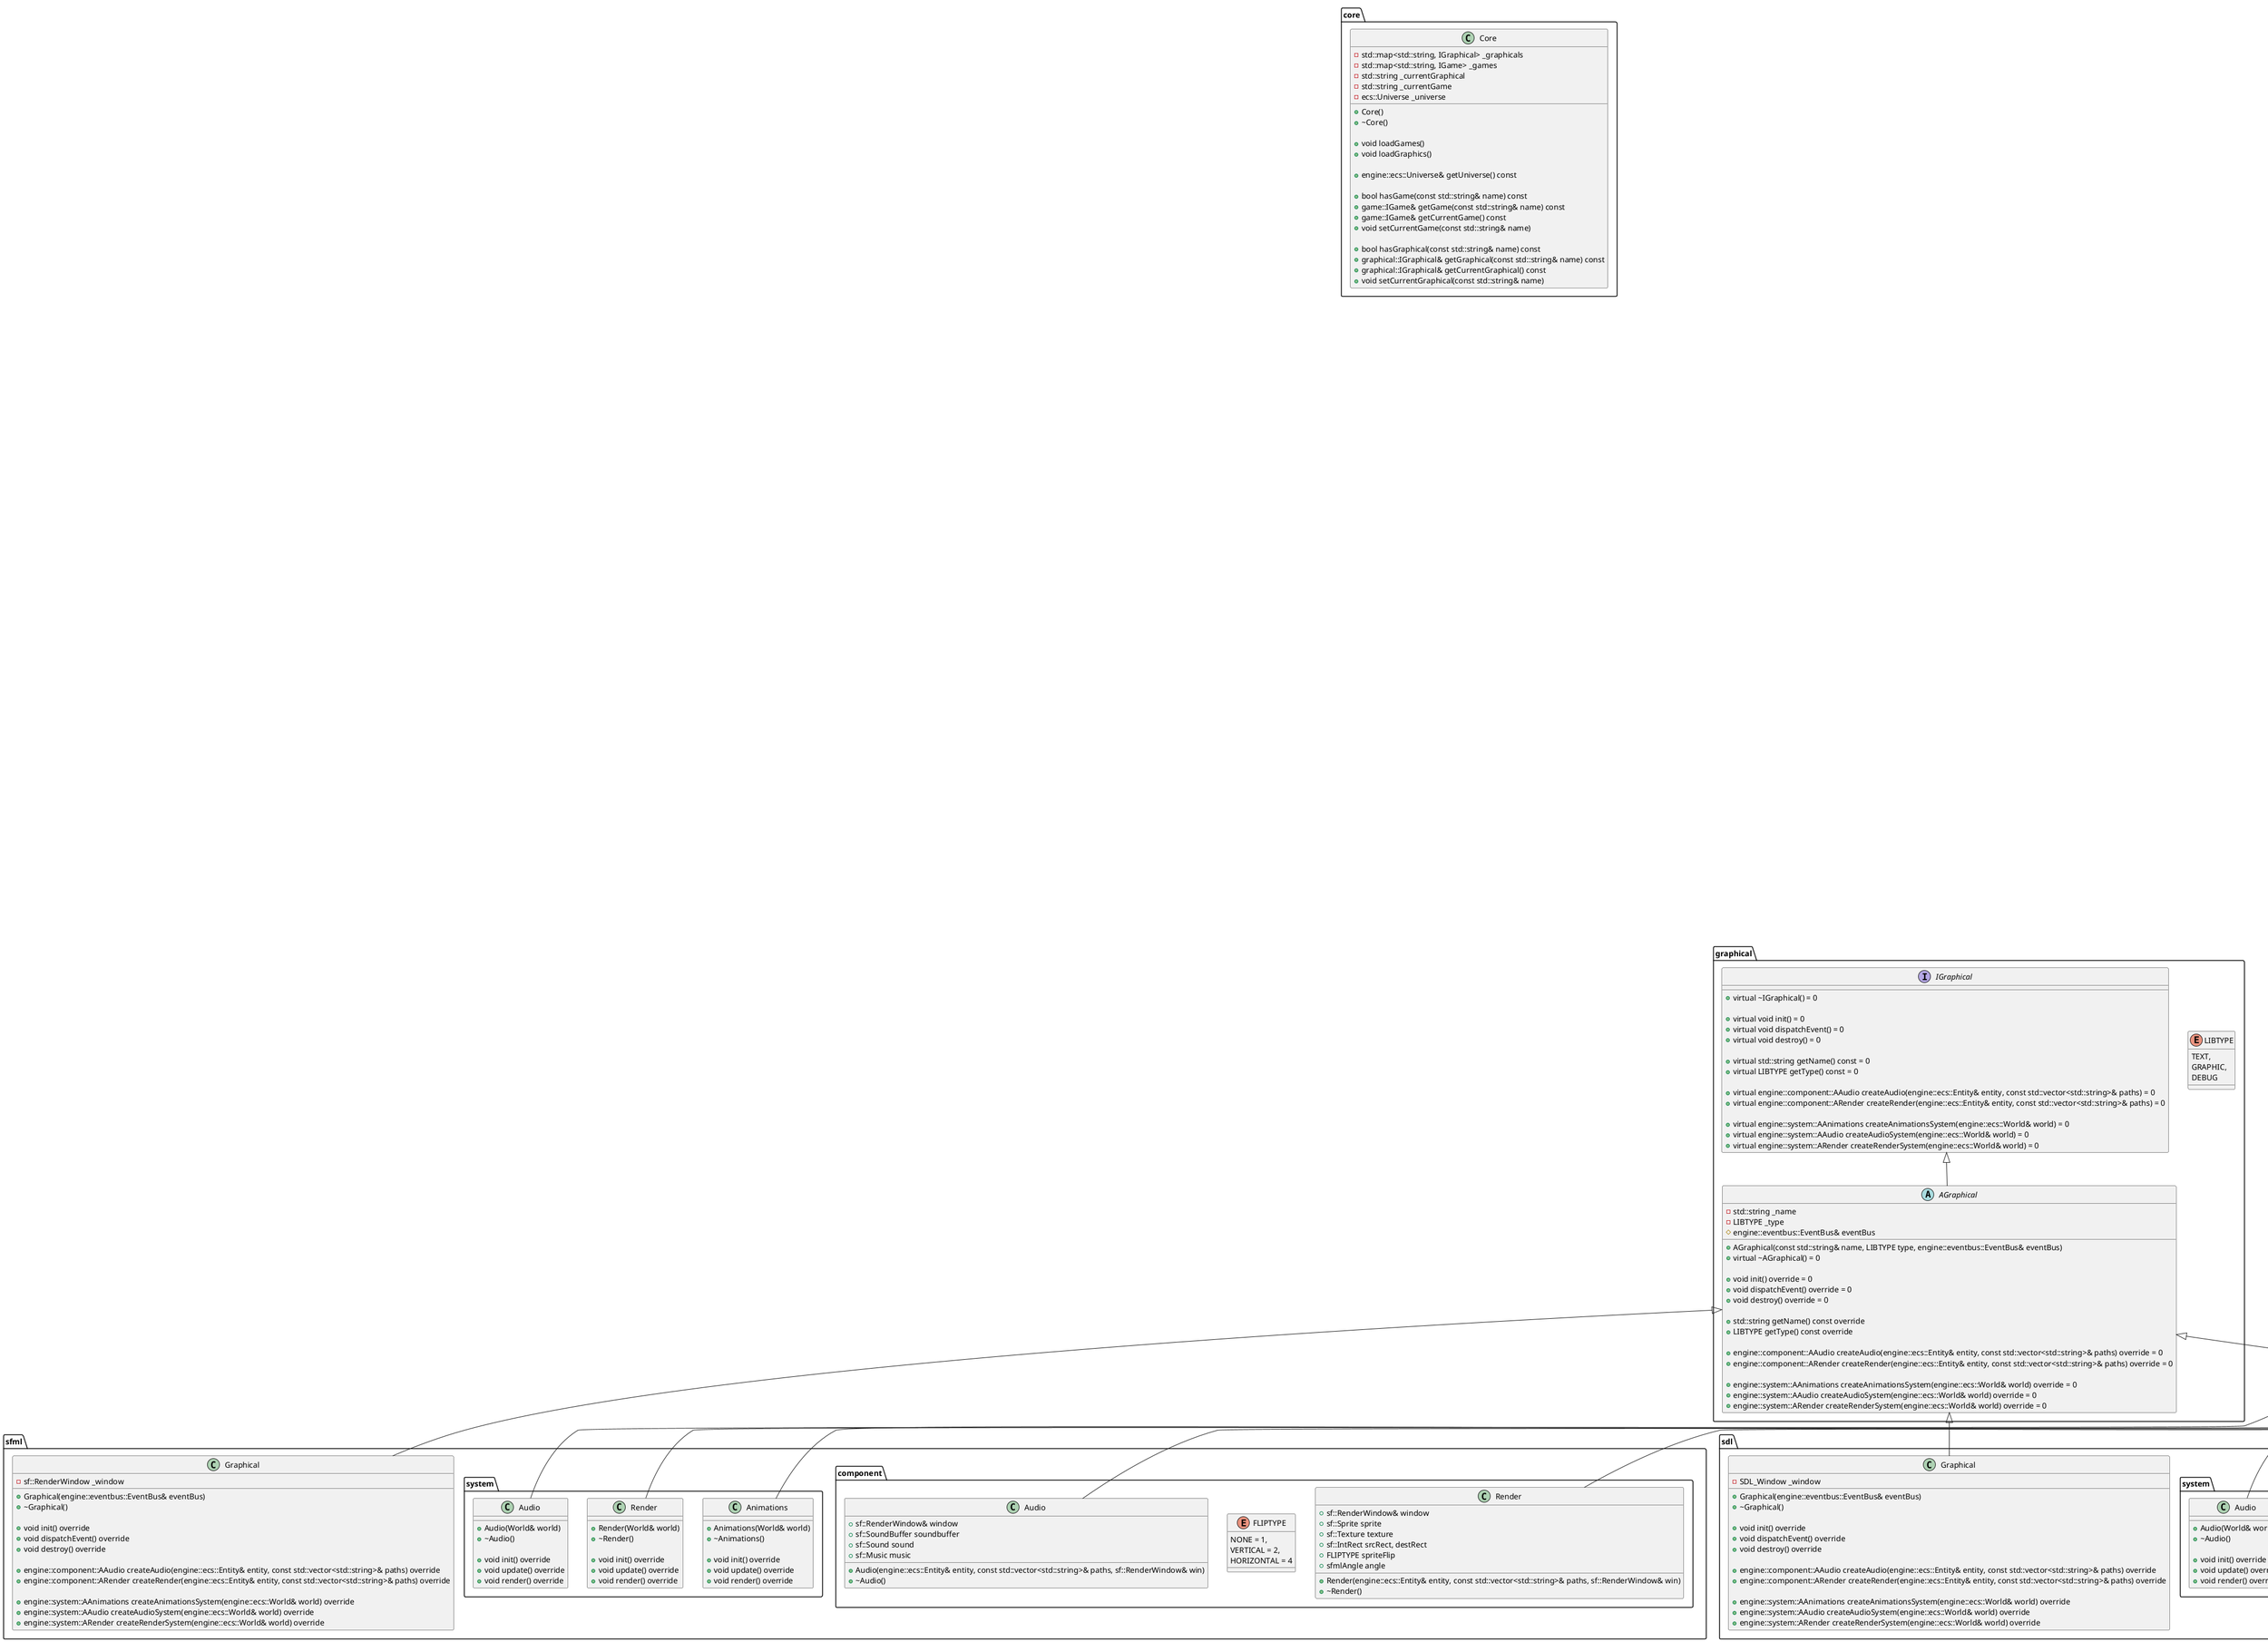 @startuml Arcade

namespace core {
    class Core {
        - std::map<std::string, IGraphical> _graphicals
        - std::map<std::string, IGame> _games
        - std::string _currentGraphical
        - std::string _currentGame
        - ecs::Universe _universe

        + Core()
        + ~Core()

        + void loadGames()
        + void loadGraphics()

        + engine::ecs::Universe& getUniverse() const

        + bool hasGame(const std::string& name) const
        + game::IGame& getGame(const std::string& name) const
        + game::IGame& getCurrentGame() const
        + void setCurrentGame(const std::string& name)

        + bool hasGraphical(const std::string& name) const
        + graphical::IGraphical& getGraphical(const std::string& name) const
        + graphical::IGraphical& getCurrentGraphical() const
        + void setCurrentGraphical(const std::string& name)
    }
}

namespace engine {

    namespace ecs {
        class Universe {
            - std::map<std::string, World> _worlds
            - std::string _currentWorld
            - eventbus::EventBus _eventbus

            + Universe()
            + ~Universe()

            + void init()
            + void update()
            + void render()

            + eventbus::EventBus& getEventBus()

            + World& createWorld(const std::string& name)
            + bool hasWorld(const std::string& name) const
            + World& getWorld(const std::string& name) const
            + World& getCurrentWorld() const
            + void setCurrentWorld(const std::string& name)
            + void deleteWorld(const std::string& name)
        }
        World <-- Universe

        class World {
            - Universe& _universe
            - std::vector<std::reference_wrapper<Entity>> _entities
            - std::map<std::string, std::vector<std::reference_wrapper<Entity>>> _groups
            - std::map<std::type_index, std::reference_wrapper<ASystem>> _systems

            + World(Universe& universe)
            + ~World()

            + void init()
            + void update()
            + void render()

            + Universe& getUniverse() const

            + Entity& createEntity()
            + template<typename... TArgs> std::vector<std::reference_wrapper<Entity>> getEntities() const
            + void deleteEntity(Entity& entity)

            + void addToGroup(Entity& entity, const std::string& group)
            + bool hasGroup(Entity& entity, const std::string& group) const
            + std::vector<std::reference_wrapper<Entity>>& getGroup(const std::string& group) const
            + void removeFromGroup(Entity& entity, const std::string& group)

            + template <typename T, typename... TArgs> T& addSystem(TArgs&&... mArgs)
            + template <typename T = void, typename... TArgs> bool hasSystems() const
            + template <typename T> T& getSystem() const
            + template <typename T> void removeSystem()
        }
        Universe <-- World
        Entity <-- World
        ASystem <-- World

        class Entity {
            - World& _world
            - std::map<std::type_index, std::reference_wrapper<AComponent>> _components

            + Entity(World& world)
            + ~Entity()

            + World& getWorld() const

            + template <typename T, typename... TArgs> T& addComponent(TArgs&&... mArgs)
            + template <typename T = void, typename ...TArgs> bool hasComponents() const
            + template <typename T> T& getComponent() const
            + template <typename T> void removeComponent()
        }
        World <-- Entity
        AComponent <-- Entity

        interface IComponent {
            + virtual ~IComponent() = 0

            + Entity& getEntity() const = 0
        }

        abstract AComponent {
            # Entity& _entity

            + AComponent(Entity& entity)
            + ~AComponent() override = 0

            + Entity& getEntity() const override
        }
        IComponent <|-- AComponent
        Entity <-- AComponent

        interface ISystem {
            + virtual ~ISystem() = 0

            + World& getWorld() const = 0

            + virtual void init() = 0
            + virtual void update() = 0
            + virtual void render() = 0
        }

        abstract ASystem {
            # World& _world

            + ASystem(World& world)
            + ~ASystem() override = 0

            + World& getWorld() const override

            + virtual void init() = 0
            + virtual void update() = 0
            + virtual void render() = 0
        }
        ISystem <|-- ASystem
        World <-- ASystem
    }

}

namespace engine {

    namespace component {
        abstract AAudio {
            + AAudio(Entity& entity, const std::vector<std::string>& paths)
            + virtual ~AAudio() = 0

            + const std::vector<std::string> paths
        }
        engine.ecs.AComponent <|-- AAudio

        abstract ARender {
            + ARender(Entity& entity, const std::vector<std::string>& paths)
            + virtual ~ARender() = 0

            + const std::vector<std::string> paths
        }
        engine.ecs.AComponent <|-- ARender

        abstract AAI {
            + AAI(Entity& entity)
            + virtual ~AAI() = 0
        }
        engine.ecs.AComponent <|-- AAI

        abstract AUser {
            + AUser(Entity& entity)
            + virtual ~AUser() = 0
        }
        engine.ecs.AComponent <|-- AUser

        class Animations {
            + Animations(Entity& entity, const std::map<std::string, type::Animation>& list)
            + ~Animations()

            + const std::map<std::string, type::Animation> list
            + std::string currentAnimation
        }
        engine.ecs.AComponent <|-- Animations

        class Hitbox {
            + Hitbox(Entity& entity, int width, int height)
            + ~Hitbox()

            + int width
            + int height
        }
        engine.ecs.AComponent <|-- Hitbox

        class Motion {
            + Motion(Entity& entity, Vector2D velocity, Vector2D acceleration)
            + ~Motion()

            + Vector2D velocity
            + Vector2D acceleration
        }
        engine.ecs.AComponent <|-- Motion

        class Size {
            + Size(Entity& entity, int width, int height)
            + ~Size()

            + int width
            + int height
        }
        engine.ecs.AComponent <|-- Size

        class Transform {
            + Transform(Entity& entity, Vector2D position, int layer)
            + ~Transform()

            + Vector2D position
            + int layer
        }
        engine.ecs.AComponent <|-- Transform
    }

}

namespace engine {

    namespace system {
        ' Use component.Animations and component.Size
        abstract AAnimations {
            + AAnimations(World& world)
            + virtual ~AAnimations() = 0

            + void init() override
            + void update() override
            + void render() override
        }
        engine.ecs.ASystem <|-- AAnimations

        ' Use component.AAudio
        abstract AAudio {
            + AAudio(World& world)
            + virtual ~AAudio() = 0

            + void init() override
            + void update() override
            + void render() override
        }
        engine.ecs.ASystem <|-- AAudio

        ' Use component.ARender and component.Transform
        abstract ARender {
            + ARender(World& world)
            + virtual ~ARender() = 0

            + void init() override
            + void update() override
            + void render() override
        }
        engine.ecs.ASystem <|-- ARender

        ' Use component.AAI and component.Motion
        abstract AAI {
            + AAI(World& world)
            + virtual ~AAI() = 0

            + void init() override
            + void update() override
            + void render() override
        }
        engine.ecs.ASystem <|-- AAI

        ' Use component.Motion and component.AUser
        abstract AUser {
            + AUser(World& world)
            + virtual ~AUser() = 0

            + void init() override
            + void update() override
            + void render() override
        }
        engine.ecs.ASystem <|-- AUser

        ' Use component.Motion and component.Transform
        class Movement {
            + Movement(World& world)
            + ~Movement()

            + void init() override
            + void update() override
            + void render() override
        }
        engine.ecs.ASystem <|-- Movement

        ' Use component.Hitbox and component.Transform
        class Physics {
            + Physics(World& world)
            + ~Physics()

            + void init() override
            + void update() override
            + void render() override
        }
        engine.ecs.ASystem <|-- Physics
    }

}

namespace engine {

    namespace eventbus {
        ' template <typename T, typename E>
        ' using Callback = void (T::*)(E&)

        abstract AEvent {
            + AEvent()
            + virtual ~AEvent() = 0
        }

        interface ICallbackHandler {
            + virtual ~ICallbackHandler() = 0

            + virtual void call(AEvent& event) = 0
        }
        EventBus +-- ICallbackHandler

        ' template <typename T, typename E>
        class CallbackHandler {
            - T& _subscriber
            - Callback _callback

            + CallbackHandler(T& subscriber, Callback<T, E> callback)
            + ~CallbackHandler() override

            + void call(AEvent& event) override
        }
        ICallbackHandler <|-- CallbackHandler
        EventBus +-- CallbackHandler

        class EventBus {
            - std::map<std::type_index, CallbackHandler*> _subscribers

            + EventBus()
            + ~EventBus()

            + template <typename T, typename E> void subscribe(T& subscriber, Callback<T, E> callback)
            + void unsubscribe()
            + template <typename E> void publish(E& event)
        }
    }

}

namespace engine {

    namespace event {
        class Collision {
            + Collision(ecs::Entity& ent1, ecs::Entity& ent2)
            + ~Collision()

            + ecs::Entity& entity1
            + ecs::Entity& entity2
        }
        engine.eventbus.AEvent <|-- Collision

        enum KEYCODE {
            KEY_UNKNOWN = -1,
            KEY_A, KEY_B, KEY_C, KEY_D, KEY_E,
            KEY_F, KEY_G, KEY_H, KEY_I, KEY_J,
            KEY_K, KEY_L, KEY_M, KEY_N, KEY_O,
            KEY_P, KEY_Q, KEY_R, KEY_S, KEY_T,
            KEY_U, KEY_V, KEY_W, KEY_X, KEY_Y,
            KEY_Z,
            KEY_0, KEY_1, KEY_2, KEY_3, KEY_4,
            KEY_5, KEY_6, KEY_7, KEY_8, KEY_9,
            KEY_ESCAPE, KEY_LCONTROL, KEY_LSHIFT, KEY_LALT, KEY_LSYSTEM,
            KEY_RCONTROL, KEY_RSHIFT, KEY_RALT, KEY_RSYSTEM, KEY_MENU,
            KEY_LBRACKET, KEY_RBRACKET, KEY_SEMICOLON, KEY_COMMA, KEY_PERIOD,
            KEY_QUOTE, KEY_SLASH, KEY_BACKSLASH, KEY_TILDE, KEY_EQUAL,
            KEY_HYPHEN, KEY_SPACE, KEY_ENTER, KEY_BACKSPACE, KEY_TAB,
            KEY_PAGEUP, KEY_PAGEDOWN, KEY_END, KEY_HOME, KEY_INSERT,
            KEY_DELETE, KEY_ADD, KEY_SUBTRACT, KEY_MULTIPLY, KEY_DIVIDE,
            KEY_LEFT, KEY_RIGHT, KEY_UP, KEY_DOWN,
            KEY_NUM0, KEY_NUM1, KEY_NUM2, KEY_NUM3, KEY_NUM4,
            KEY_NUM5, KEY_NUM6, KEY_NUM7, KEY_NUM8, KEY_NUM9,
            KEY_F1, KEY_F2, KEY_F3, KEY_F4, KEY_F5,
            KEY_F6, KEY_F7, KEY_F8, KEY_F9, KEY_F10,
            KEY_F11, KEY_F12, KEY_F13, KEY_F14, KEY_F15,
            KEY_PAUSE, KEY_KEYCOUNT
        }
        Input +-- KEYCODE

        class Input {
            + Input()
            + ~Input()

            + KEYCODE code
        }
        engine.eventbus.AEvent <|-- Input
    }

}

namespace engine {

    namespace type {
        class Animation {
            + int row
            + int frames
            + int speed
        }

        class Vector2D {
            + int x
            + int y
        }
    }

}

namespace graphical {
    enum LIBTYPE {
        TEXT,
        GRAPHIC,
        DEBUG
    }

    interface IGraphical {
        + virtual ~IGraphical() = 0

        + virtual void init() = 0
        + virtual void dispatchEvent() = 0
        + virtual void destroy() = 0

        + virtual std::string getName() const = 0
        + virtual LIBTYPE getType() const = 0

        + virtual engine::component::AAudio createAudio(engine::ecs::Entity& entity, const std::vector<std::string>& paths) = 0
        + virtual engine::component::ARender createRender(engine::ecs::Entity& entity, const std::vector<std::string>& paths) = 0

        + virtual engine::system::AAnimations createAnimationsSystem(engine::ecs::World& world) = 0
        + virtual engine::system::AAudio createAudioSystem(engine::ecs::World& world) = 0
        + virtual engine::system::ARender createRenderSystem(engine::ecs::World& world) = 0
    }

    abstract AGraphical {
        - std::string _name
        - LIBTYPE _type
        # engine::eventbus::EventBus& eventBus

        + AGraphical(const std::string& name, LIBTYPE type, engine::eventbus::EventBus& eventBus)
        + virtual ~AGraphical() = 0

        + void init() override = 0
        + void dispatchEvent() override = 0
        + void destroy() override = 0

        + std::string getName() const override
        + LIBTYPE getType() const override

        + engine::component::AAudio createAudio(engine::ecs::Entity& entity, const std::vector<std::string>& paths) override = 0
        + engine::component::ARender createRender(engine::ecs::Entity& entity, const std::vector<std::string>& paths) override = 0

        + engine::system::AAnimations createAnimationsSystem(engine::ecs::World& world) override = 0
        + engine::system::AAudio createAudioSystem(engine::ecs::World& world) override = 0
        + engine::system::ARender createRenderSystem(engine::ecs::World& world) override = 0
    }
    IGraphical <|-- AGraphical
}

namespace sfml {
    class Graphical {
        - sf::RenderWindow _window

        + Graphical(engine::eventbus::EventBus& eventBus)
        + ~Graphical()

        + void init() override
        + void dispatchEvent() override
        + void destroy() override

        + engine::component::AAudio createAudio(engine::ecs::Entity& entity, const std::vector<std::string>& paths) override
        + engine::component::ARender createRender(engine::ecs::Entity& entity, const std::vector<std::string>& paths) override

        + engine::system::AAnimations createAnimationsSystem(engine::ecs::World& world) override
        + engine::system::AAudio createAudioSystem(engine::ecs::World& world) override
        + engine::system::ARender createRenderSystem(engine::ecs::World& world) override
    }
    graphical.AGraphical <|-- Graphical

    namespace component {
        class Audio {
            + sf::RenderWindow& window
            + sf::SoundBuffer soundbuffer
            + sf::Sound sound
            + sf::Music music

            + Audio(engine::ecs::Entity& entity, const std::vector<std::string>& paths, sf::RenderWindow& win)
            + ~Audio()
        }
        engine.component.AAudio <|-- Audio

        enum FLIPTYPE {
            NONE = 1,
            VERTICAL = 2,
            HORIZONTAL = 4
        }

        ' using sfmlAngle = float
        class Render {
            + sf::RenderWindow& window
            + sf::Sprite sprite
            + sf::Texture texture
            + sf::IntRect srcRect, destRect
            + FLIPTYPE spriteFlip
            + sfmlAngle angle

            + Render(engine::ecs::Entity& entity, const std::vector<std::string>& paths, sf::RenderWindow& win)
            + ~Render()
        }
        engine.component.ARender <|-- Render
    }

    namespace system {
        class Animations {
            + Animations(World& world)
            + ~Animations()

            + void init() override
            + void update() override
            + void render() override
        }
        engine.system.AAnimations <|-- Animations

        class Audio {
            + Audio(World& world)
            + ~Audio()

            + void init() override
            + void update() override
            + void render() override
        }
        engine.system.AAudio <|-- Audio

        class Render {
            + Render(World& world)
            + ~Render()

            + void init() override
            + void update() override
            + void render() override
        }
        engine.system.ARender <|-- Render
    }
}

namespace sdl {
    class Graphical {
        - SDL_Window _window

        + Graphical(engine::eventbus::EventBus& eventBus)
        + ~Graphical()

        + void init() override
        + void dispatchEvent() override
        + void destroy() override

        + engine::component::AAudio createAudio(engine::ecs::Entity& entity, const std::vector<std::string>& paths) override
        + engine::component::ARender createRender(engine::ecs::Entity& entity, const std::vector<std::string>& paths) override

        + engine::system::AAnimations createAnimationsSystem(engine::ecs::World& world) override
        + engine::system::AAudio createAudioSystem(engine::ecs::World& world) override
        + engine::system::ARender createRenderSystem(engine::ecs::World& world) override
    }
    graphical.AGraphical <|-- Graphical

    namespace component {
        class Audio {
            + SDL_Window& window
            + Mix_Music music

            + Audio(engine::ecs::Entity& entity, const std::vector<std::string>& paths, SDL_Window& win)
            + ~Audio()
        }
        engine.component.AAudio <|-- Audio

        ' using sdlAngle = double
        class Render {
            + SDL_Window& window
            + SDL_Texture _texture
            + SDL_rect _srcRect, _destRect
            + SDL_RenderFlip _spriteFlip
            + sdlAngle angle

            + Render(engine::ecs::Entity& entity, const std::vector<std::string>& paths, SDL_Window& win)
            + ~Render()
        }
        engine.component.ARender <|-- Render
    }

    namespace system {
        class Animations {
            + Animations(World& world)
            + ~Animations()

            + void init() override
            + void update() override
            + void render() override
        }
        engine.system.AAnimations <|-- Animations

        class Audio {
            + Audio(World& world)
            + ~Audio()

            + void init() override
            + void update() override
            + void render() override
        }
        engine.system.AAudio <|-- Audio

        class Render {
            + Render(World& world)
            + ~Render()

            + void init() override
            + void update() override
            + void render() override
        }
        engine.system.ARender <|-- Render
    }
}

namespace ncurses {
    class Graphical {
        - WINDOW _window

        + Graphical(engine::eventbus::EventBus& eventBus)
        + ~Graphical()

        + void init() override
        + void dispatchEvent() override
        + void destroy() override

        + engine::component::AAudio createAudio(engine::ecs::Entity& entity, const std::vector<std::string>& paths) override
        + engine::component::ARender createRender(engine::ecs::Entity& entity, const std::vector<std::string>& paths) override

        + engine::system::AAnimations createAnimationsSystem(engine::ecs::World& world) override
        + engine::system::AAudio createAudioSystem(engine::ecs::World& world) override
        + engine::system::ARender createRenderSystem(engine::ecs::World& world) override
    }
    graphical.AGraphical <|-- Graphical

    namespace component {
        class Audio {
            + WINDOW& window

            + Audio(engine::ecs::Entity& entity, const std::vector<std::string>& paths, WINDOW& win)
            + ~Audio()
        }
        engine.component.AAudio <|-- Audio

        
        class Texture {
            - std::string _character
            - int _foreground
            - int _background

            + Texture(std::string c, int f, int b)
            + ~Texture()
            + std::string getCharacter()
            + int getColorPair()
        }

        class Rect {
            + int x
            + int y
            + int h
            + int w

            + Rect(int x = 0, int y = 0, int h = 0, int w = 0)
            + ~Rect()
        }

        class Render {
            + WINDOW& window
            + std::map<int, std::map<int, Texture>> texture
            + Rect srcRect, destRect

            + Render(engine::ecs::Entity& entity, const std::vector<std::string>& paths, SDL_Window& win)
            + ~Render()
        }
        engine.component.ARender <|-- Render
    }

    namespace system {
        class Animations {
            + Animations(World& world)
            + ~Animations()

            + void init() override
            + void update() override
            + void render() override
        }
        engine.system.AAnimations <|-- Animations

        class Audio {
            + Audio(World& world)
            + ~Audio()

            + void init() override
            + void update() override
            + void render() override
        }
        engine.system.AAudio <|-- Audio

        class Render {
            + Render(World& world)
            + ~Render()

            + void init() override
            + void update() override
            + void render() override
        }
        engine.system.ARender <|-- Render
    }
}


namespace game {
    interface IGame {
        + virtual ~IGame() = 0

        + virtual std::string getName() = 0

        + virtual void init() = 0
        + virtual void destroy() = 0
    }

    abstract AGame {
        # Universe& universe

        + AGame(const std::string& name, engine::ecs::Universe& universe)
        + virtual ~AGame() = 0

        + std::string getName() override

        + void init() override = 0
        + void destroy() override = 0
    }
    IGame <|-- AGame
}

namespace nibbler {
    class Game {
        + Game(engine::ecs::Universe& universe)
        + ~Game()

        + void init() override
        + void destroy() override
    }
    game.AGame <|-- Game

    namespace component {
        class Follow {
            + Follow(engine::ecs::Entity& entity)
            + ~Follow()

            + engine::ecs::Entity& followed
        }
        engine.ecs.AComponent <|-- Follow

        class User {
            + User()
            + ~User()
        }
        engine.component.AUser <|-- User
    }

    namespace system {
        ' Use component.Follow and component.Motion
        class Follow {
            + Follow()
            + ~Follow()

            + void init() override
            + void update() override
            + void render() override
        }
        engine.ecs.ASystem <|-- Follow

        ' Use component.Motion and component.User
        class User {
            + User()
            + ~User()

            + void init() override
            + void update() override
            + void render() override
        }
        engine.system.AUser <|-- User
    }
}

namespace pacman {
    class Game {
        + Game(engine::ecs::Universe& universe)
        + ~Game()

        + void init() override
        + void destroy() override
    }
    game.AGame <|-- Game

    namespace component {
        class AI {
            + AI()
            + ~AI()
        }
        engine.component.AAI <|-- AI

        class User {
            + User()
            + ~User()
        }
        engine.component.AUser <|-- User
    }

    namespace system {
        ' Use component.AI and component.Motion
        class AI {
            + AI()
            + ~AI()

            + void init() override
            + void update() override
            + void render() override
        }
        engine.system.AAI <|-- AI

        ' Use component.Motion and component.User
        class User {
            + User()
            + ~User()

            + void init() override
            + void update() override
            + void render() override
        }
        engine.system.AUser <|-- User
    }
}

@enduml
